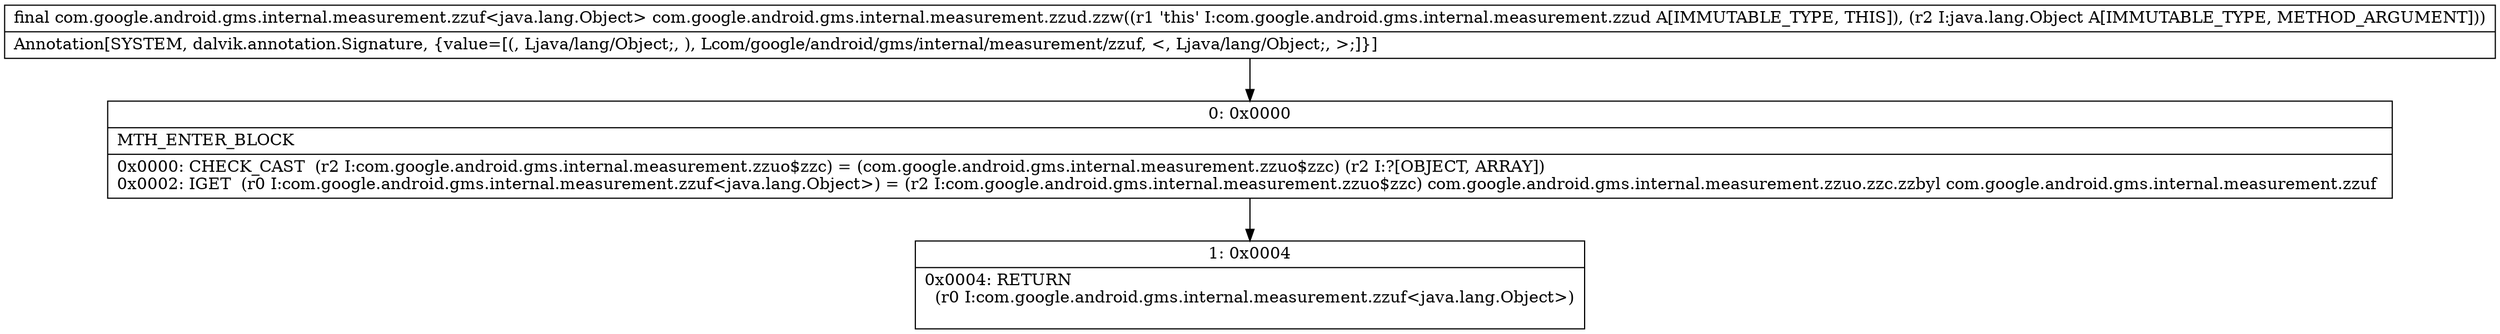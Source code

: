digraph "CFG forcom.google.android.gms.internal.measurement.zzud.zzw(Ljava\/lang\/Object;)Lcom\/google\/android\/gms\/internal\/measurement\/zzuf;" {
Node_0 [shape=record,label="{0\:\ 0x0000|MTH_ENTER_BLOCK\l|0x0000: CHECK_CAST  (r2 I:com.google.android.gms.internal.measurement.zzuo$zzc) = (com.google.android.gms.internal.measurement.zzuo$zzc) (r2 I:?[OBJECT, ARRAY]) \l0x0002: IGET  (r0 I:com.google.android.gms.internal.measurement.zzuf\<java.lang.Object\>) = (r2 I:com.google.android.gms.internal.measurement.zzuo$zzc) com.google.android.gms.internal.measurement.zzuo.zzc.zzbyl com.google.android.gms.internal.measurement.zzuf \l}"];
Node_1 [shape=record,label="{1\:\ 0x0004|0x0004: RETURN  \l  (r0 I:com.google.android.gms.internal.measurement.zzuf\<java.lang.Object\>)\l \l}"];
MethodNode[shape=record,label="{final com.google.android.gms.internal.measurement.zzuf\<java.lang.Object\> com.google.android.gms.internal.measurement.zzud.zzw((r1 'this' I:com.google.android.gms.internal.measurement.zzud A[IMMUTABLE_TYPE, THIS]), (r2 I:java.lang.Object A[IMMUTABLE_TYPE, METHOD_ARGUMENT]))  | Annotation[SYSTEM, dalvik.annotation.Signature, \{value=[(, Ljava\/lang\/Object;, ), Lcom\/google\/android\/gms\/internal\/measurement\/zzuf, \<, Ljava\/lang\/Object;, \>;]\}]\l}"];
MethodNode -> Node_0;
Node_0 -> Node_1;
}

